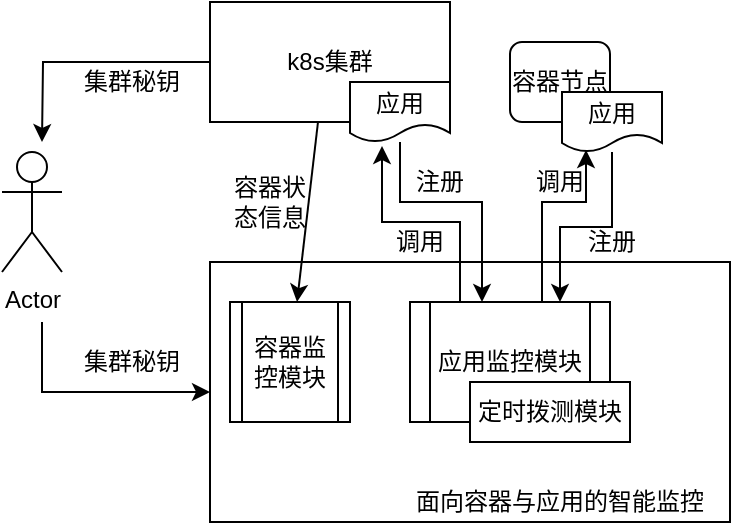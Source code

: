 <mxfile version="15.0.2" type="github">
  <diagram id="BXAgEVD13OtPSpm7VI2x" name="Page-1">
    <mxGraphModel dx="1397" dy="762" grid="1" gridSize="10" guides="1" tooltips="1" connect="1" arrows="1" fold="1" page="1" pageScale="1" pageWidth="827" pageHeight="1169" math="0" shadow="0">
      <root>
        <mxCell id="0" />
        <mxCell id="1" parent="0" />
        <mxCell id="tQd5W4hkZ3jwEKniC6Ni-7" value="" style="rounded=0;whiteSpace=wrap;html=1;" vertex="1" parent="1">
          <mxGeometry x="324" y="260" width="260" height="130" as="geometry" />
        </mxCell>
        <mxCell id="tQd5W4hkZ3jwEKniC6Ni-30" value="" style="edgeStyle=orthogonalEdgeStyle;rounded=0;orthogonalLoop=1;jettySize=auto;html=1;" edge="1" parent="1" source="tQd5W4hkZ3jwEKniC6Ni-1">
          <mxGeometry relative="1" as="geometry">
            <mxPoint x="240" y="200" as="targetPoint" />
          </mxGeometry>
        </mxCell>
        <mxCell id="tQd5W4hkZ3jwEKniC6Ni-1" value="k8s集群" style="rounded=0;whiteSpace=wrap;html=1;" vertex="1" parent="1">
          <mxGeometry x="324" y="130" width="120" height="60" as="geometry" />
        </mxCell>
        <mxCell id="tQd5W4hkZ3jwEKniC6Ni-2" value="容器节点" style="rounded=1;whiteSpace=wrap;html=1;" vertex="1" parent="1">
          <mxGeometry x="474" y="150" width="50" height="40" as="geometry" />
        </mxCell>
        <mxCell id="tQd5W4hkZ3jwEKniC6Ni-6" value="容器监控模块" style="shape=process;whiteSpace=wrap;html=1;backgroundOutline=1;" vertex="1" parent="1">
          <mxGeometry x="334" y="280" width="60" height="60" as="geometry" />
        </mxCell>
        <mxCell id="tQd5W4hkZ3jwEKniC6Ni-38" style="edgeStyle=orthogonalEdgeStyle;rounded=0;orthogonalLoop=1;jettySize=auto;html=1;exitX=0.25;exitY=0;exitDx=0;exitDy=0;entryX=0.32;entryY=1.067;entryDx=0;entryDy=0;entryPerimeter=0;" edge="1" parent="1" source="tQd5W4hkZ3jwEKniC6Ni-8" target="tQd5W4hkZ3jwEKniC6Ni-24">
          <mxGeometry relative="1" as="geometry" />
        </mxCell>
        <mxCell id="tQd5W4hkZ3jwEKniC6Ni-39" style="edgeStyle=orthogonalEdgeStyle;rounded=0;orthogonalLoop=1;jettySize=auto;html=1;exitX=0.5;exitY=0;exitDx=0;exitDy=0;entryX=0.24;entryY=0.967;entryDx=0;entryDy=0;entryPerimeter=0;" edge="1" parent="1" source="tQd5W4hkZ3jwEKniC6Ni-8" target="tQd5W4hkZ3jwEKniC6Ni-25">
          <mxGeometry relative="1" as="geometry">
            <Array as="points">
              <mxPoint x="490" y="280" />
              <mxPoint x="490" y="230" />
              <mxPoint x="512" y="230" />
            </Array>
          </mxGeometry>
        </mxCell>
        <mxCell id="tQd5W4hkZ3jwEKniC6Ni-8" value="应用监控模块" style="shape=process;whiteSpace=wrap;html=1;backgroundOutline=1;" vertex="1" parent="1">
          <mxGeometry x="424" y="280" width="100" height="60" as="geometry" />
        </mxCell>
        <mxCell id="tQd5W4hkZ3jwEKniC6Ni-12" value="容器状态信息" style="text;html=1;strokeColor=none;fillColor=none;align=center;verticalAlign=middle;whiteSpace=wrap;rounded=0;" vertex="1" parent="1">
          <mxGeometry x="334" y="220" width="40" height="20" as="geometry" />
        </mxCell>
        <mxCell id="tQd5W4hkZ3jwEKniC6Ni-13" value="" style="endArrow=classic;html=1;exitX=0.45;exitY=1;exitDx=0;exitDy=0;exitPerimeter=0;" edge="1" parent="1" source="tQd5W4hkZ3jwEKniC6Ni-1" target="tQd5W4hkZ3jwEKniC6Ni-6">
          <mxGeometry width="50" height="50" relative="1" as="geometry">
            <mxPoint x="354" y="250" as="sourcePoint" />
            <mxPoint x="404" y="200" as="targetPoint" />
          </mxGeometry>
        </mxCell>
        <mxCell id="tQd5W4hkZ3jwEKniC6Ni-27" style="edgeStyle=orthogonalEdgeStyle;rounded=0;orthogonalLoop=1;jettySize=auto;html=1;entryX=0;entryY=0.5;entryDx=0;entryDy=0;" edge="1" parent="1" target="tQd5W4hkZ3jwEKniC6Ni-7">
          <mxGeometry relative="1" as="geometry">
            <mxPoint x="240" y="290" as="sourcePoint" />
            <Array as="points">
              <mxPoint x="240" y="325" />
            </Array>
          </mxGeometry>
        </mxCell>
        <mxCell id="tQd5W4hkZ3jwEKniC6Ni-16" value="Actor" style="shape=umlActor;verticalLabelPosition=bottom;verticalAlign=top;html=1;outlineConnect=0;" vertex="1" parent="1">
          <mxGeometry x="220" y="205" width="30" height="60" as="geometry" />
        </mxCell>
        <mxCell id="tQd5W4hkZ3jwEKniC6Ni-23" value="集群秘钥" style="text;html=1;strokeColor=none;fillColor=none;align=center;verticalAlign=middle;whiteSpace=wrap;rounded=0;" vertex="1" parent="1">
          <mxGeometry x="250" y="160" width="70" height="20" as="geometry" />
        </mxCell>
        <mxCell id="tQd5W4hkZ3jwEKniC6Ni-36" style="edgeStyle=orthogonalEdgeStyle;rounded=0;orthogonalLoop=1;jettySize=auto;html=1;" edge="1" parent="1" source="tQd5W4hkZ3jwEKniC6Ni-24" target="tQd5W4hkZ3jwEKniC6Ni-8">
          <mxGeometry relative="1" as="geometry">
            <Array as="points">
              <mxPoint x="419" y="230" />
              <mxPoint x="460" y="230" />
            </Array>
          </mxGeometry>
        </mxCell>
        <mxCell id="tQd5W4hkZ3jwEKniC6Ni-24" value="应用" style="shape=document;whiteSpace=wrap;html=1;boundedLbl=1;" vertex="1" parent="1">
          <mxGeometry x="394" y="170" width="50" height="30" as="geometry" />
        </mxCell>
        <mxCell id="tQd5W4hkZ3jwEKniC6Ni-37" style="edgeStyle=orthogonalEdgeStyle;rounded=0;orthogonalLoop=1;jettySize=auto;html=1;entryX=0.75;entryY=0;entryDx=0;entryDy=0;" edge="1" parent="1" source="tQd5W4hkZ3jwEKniC6Ni-25" target="tQd5W4hkZ3jwEKniC6Ni-8">
          <mxGeometry relative="1" as="geometry" />
        </mxCell>
        <mxCell id="tQd5W4hkZ3jwEKniC6Ni-25" value="应用" style="shape=document;whiteSpace=wrap;html=1;boundedLbl=1;" vertex="1" parent="1">
          <mxGeometry x="500" y="175" width="50" height="30" as="geometry" />
        </mxCell>
        <mxCell id="tQd5W4hkZ3jwEKniC6Ni-33" value="集群秘钥" style="text;html=1;strokeColor=none;fillColor=none;align=center;verticalAlign=middle;whiteSpace=wrap;rounded=0;" vertex="1" parent="1">
          <mxGeometry x="250" y="300" width="70" height="20" as="geometry" />
        </mxCell>
        <mxCell id="tQd5W4hkZ3jwEKniC6Ni-34" value="面向容器与应用的智能监控" style="text;html=1;strokeColor=none;fillColor=none;align=center;verticalAlign=middle;whiteSpace=wrap;rounded=0;" vertex="1" parent="1">
          <mxGeometry x="426" y="370" width="146" height="20" as="geometry" />
        </mxCell>
        <mxCell id="tQd5W4hkZ3jwEKniC6Ni-40" value="注册" style="text;html=1;strokeColor=none;fillColor=none;align=center;verticalAlign=middle;whiteSpace=wrap;rounded=0;" vertex="1" parent="1">
          <mxGeometry x="404" y="210" width="70" height="20" as="geometry" />
        </mxCell>
        <mxCell id="tQd5W4hkZ3jwEKniC6Ni-41" value="注册" style="text;html=1;strokeColor=none;fillColor=none;align=center;verticalAlign=middle;whiteSpace=wrap;rounded=0;" vertex="1" parent="1">
          <mxGeometry x="490" y="240" width="70" height="20" as="geometry" />
        </mxCell>
        <mxCell id="tQd5W4hkZ3jwEKniC6Ni-42" value="调用" style="text;html=1;strokeColor=none;fillColor=none;align=center;verticalAlign=middle;whiteSpace=wrap;rounded=0;" vertex="1" parent="1">
          <mxGeometry x="464" y="210" width="70" height="20" as="geometry" />
        </mxCell>
        <mxCell id="tQd5W4hkZ3jwEKniC6Ni-43" value="调用" style="text;html=1;strokeColor=none;fillColor=none;align=center;verticalAlign=middle;whiteSpace=wrap;rounded=0;" vertex="1" parent="1">
          <mxGeometry x="394" y="240" width="70" height="20" as="geometry" />
        </mxCell>
        <mxCell id="tQd5W4hkZ3jwEKniC6Ni-44" value="定时拨测模块" style="rounded=0;whiteSpace=wrap;html=1;" vertex="1" parent="1">
          <mxGeometry x="454" y="320" width="80" height="30" as="geometry" />
        </mxCell>
      </root>
    </mxGraphModel>
  </diagram>
</mxfile>

